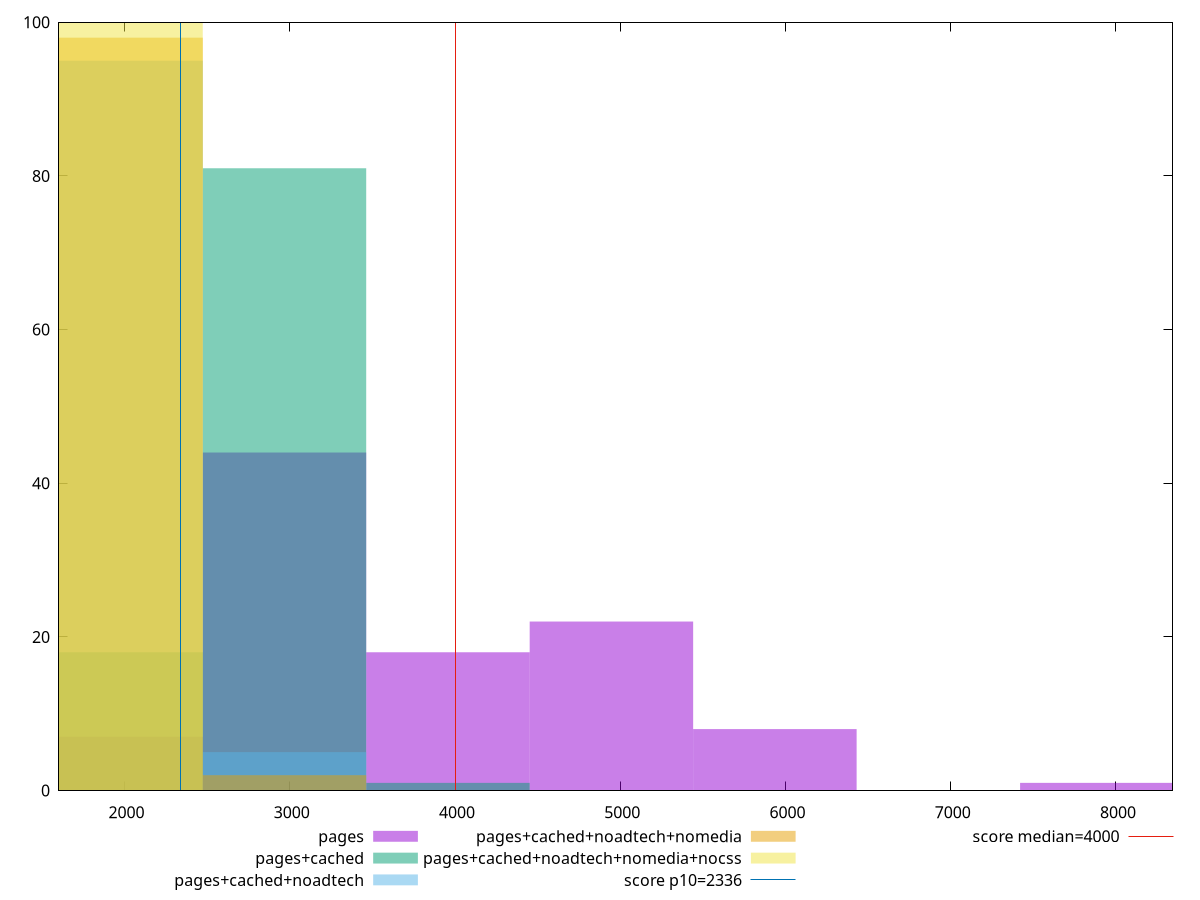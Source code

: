 reset

$pages <<EOF
2967.883147030399 44
4946.471911717332 22
3957.177529373865 18
5935.766294060798 8
1978.5887646869326 7
7914.35505874773 1
EOF

$pagesCached <<EOF
3957.177529373865 1
2967.883147030399 81
1978.5887646869326 18
EOF

$pagesCachedNoadtech <<EOF
1978.5887646869326 95
2967.883147030399 5
EOF

$pagesCachedNoadtechNomedia <<EOF
1978.5887646869326 98
2967.883147030399 2
EOF

$pagesCachedNoadtechNomediaNocss <<EOF
1978.5887646869326 100
EOF

set key outside below
set boxwidth 989.2943823434663
set xrange [1603.369:8342.033]
set yrange [0:100]
set trange [0:100]
set style fill transparent solid 0.5 noborder

set parametric
set terminal svg size 640, 530 enhanced background rgb 'white'
set output "report_00009_2021-02-08T22-37-41.559Z/first-contentful-paint/comparison/histogram/all_raw.svg"

plot $pages title "pages" with boxes, \
     $pagesCached title "pages+cached" with boxes, \
     $pagesCachedNoadtech title "pages+cached+noadtech" with boxes, \
     $pagesCachedNoadtechNomedia title "pages+cached+noadtech+nomedia" with boxes, \
     $pagesCachedNoadtechNomediaNocss title "pages+cached+noadtech+nomedia+nocss" with boxes, \
     2336,t title "score p10=2336", \
     4000,t title "score median=4000"

reset
